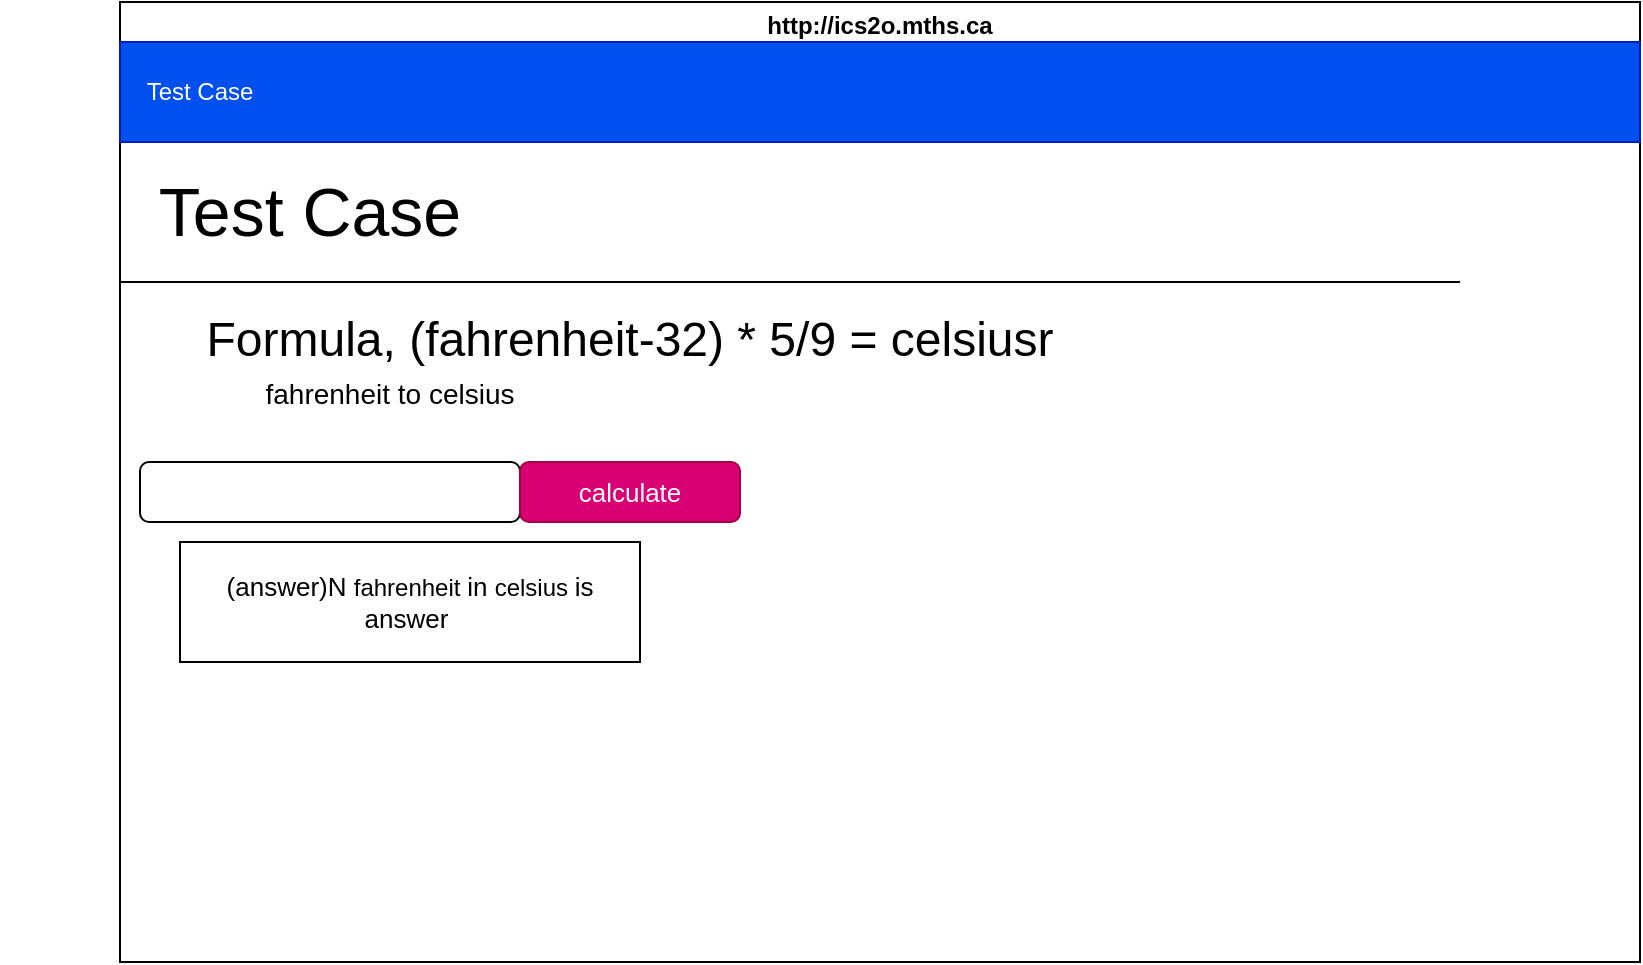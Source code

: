 <mxfile>
    <diagram id="HIP3nbAZw_EuaXWnEj3U" name="Page-1">
        <mxGraphModel dx="1723" dy="645" grid="1" gridSize="10" guides="1" tooltips="1" connect="1" arrows="1" fold="1" page="1" pageScale="1" pageWidth="850" pageHeight="1100" math="0" shadow="0">
            <root>
                <mxCell id="0"/>
                <mxCell id="1" parent="0"/>
                <mxCell id="7" value="http://ics2o.mths.ca" style="swimlane;whiteSpace=wrap;html=1;labelBorderColor=none;labelBackgroundColor=none;" parent="1" vertex="1">
                    <mxGeometry x="40" y="40" width="760" height="480" as="geometry"/>
                </mxCell>
                <mxCell id="11" value="&lt;font style=&quot;font-size: 34px;&quot;&gt;Test Case&lt;/font&gt;" style="text;html=1;strokeColor=none;fillColor=none;align=center;verticalAlign=middle;whiteSpace=wrap;rounded=0;" parent="7" vertex="1">
                    <mxGeometry y="90" width="190" height="30" as="geometry"/>
                </mxCell>
                <mxCell id="15" value="&lt;div style=&quot;text-align: start;&quot;&gt;&lt;span style=&quot;background-color: initial; font-size: 14px;&quot;&gt;&lt;font color=&quot;#000000&quot; face=&quot;Helvetica, Arial, sans-serif&quot;&gt;fahrenheit to celsius&lt;/font&gt;&lt;/span&gt;&lt;/div&gt;" style="text;html=1;strokeColor=none;fillColor=none;align=center;verticalAlign=middle;whiteSpace=wrap;rounded=0;fontSize=19;" parent="7" vertex="1">
                    <mxGeometry x="20" y="180" width="230" height="30" as="geometry"/>
                </mxCell>
                <mxCell id="17" value="&lt;font color=&quot;#ffffff&quot;&gt;&lt;font style=&quot;font-size: 13px;&quot;&gt;input&amp;nbsp;&lt;/font&gt;&lt;span style=&quot;font-size: 12px;&quot;&gt;fahrenheit&lt;/span&gt;&lt;/font&gt;" style="rounded=1;whiteSpace=wrap;html=1;fontSize=19;fontColor=#E6E6E6;fillColor=default;" parent="7" vertex="1">
                    <mxGeometry x="10" y="230" width="190" height="30" as="geometry"/>
                </mxCell>
                <mxCell id="18" value="calculate" style="rounded=1;whiteSpace=wrap;html=1;fontSize=13;fontColor=#ffffff;fillColor=#d80073;strokeColor=#A50040;" parent="7" vertex="1">
                    <mxGeometry x="200" y="230" width="110" height="30" as="geometry"/>
                </mxCell>
                <mxCell id="22" value="(answer)N&amp;nbsp;&lt;span style=&quot;font-size: 12px;&quot;&gt;fahrenheit &lt;/span&gt;in&amp;nbsp;&lt;span style=&quot;font-size: 12px;&quot;&gt;celsius&amp;nbsp;&lt;/span&gt;is answer&amp;nbsp;" style="rounded=0;whiteSpace=wrap;html=1;fontSize=13;strokeColor=default;glass=0;shadow=0;fillColor=default;" parent="7" vertex="1">
                    <mxGeometry x="30" y="270" width="230" height="60" as="geometry"/>
                </mxCell>
                <mxCell id="14" value="&lt;font color=&quot;#000000&quot; style=&quot;font-size: 24px;&quot;&gt;Formula, (fahrenheit-32) * 5/9 = celsiusr&lt;/font&gt;" style="text;html=1;strokeColor=none;fillColor=none;align=center;verticalAlign=middle;whiteSpace=wrap;rounded=0;fontSize=34;" parent="7" vertex="1">
                    <mxGeometry x="-60" y="150" width="630" height="30" as="geometry"/>
                </mxCell>
                <mxCell id="8" value="" style="rounded=0;whiteSpace=wrap;html=1;fillColor=#0050ef;fontColor=#ffffff;strokeColor=#001DBC;" parent="1" vertex="1">
                    <mxGeometry x="40" y="60" width="760" height="50" as="geometry"/>
                </mxCell>
                <mxCell id="9" value="Test Case" style="text;html=1;strokeColor=none;fillColor=none;align=center;verticalAlign=middle;whiteSpace=wrap;rounded=0;fontColor=#FFFFFF;" parent="1" vertex="1">
                    <mxGeometry x="50" y="70" width="60" height="30" as="geometry"/>
                </mxCell>
                <mxCell id="12" value="" style="endArrow=none;html=1;fontSize=34;startArrow=none;" parent="1" edge="1">
                    <mxGeometry width="50" height="50" relative="1" as="geometry">
                        <mxPoint x="50" y="180" as="sourcePoint"/>
                        <mxPoint x="710" y="180" as="targetPoint"/>
                    </mxGeometry>
                </mxCell>
                <mxCell id="24" value="" style="endArrow=none;html=1;fontSize=34;" edge="1" parent="1">
                    <mxGeometry width="50" height="50" relative="1" as="geometry">
                        <mxPoint x="40" y="180" as="sourcePoint"/>
                        <mxPoint x="710" y="180" as="targetPoint"/>
                    </mxGeometry>
                </mxCell>
            </root>
        </mxGraphModel>
    </diagram>
</mxfile>